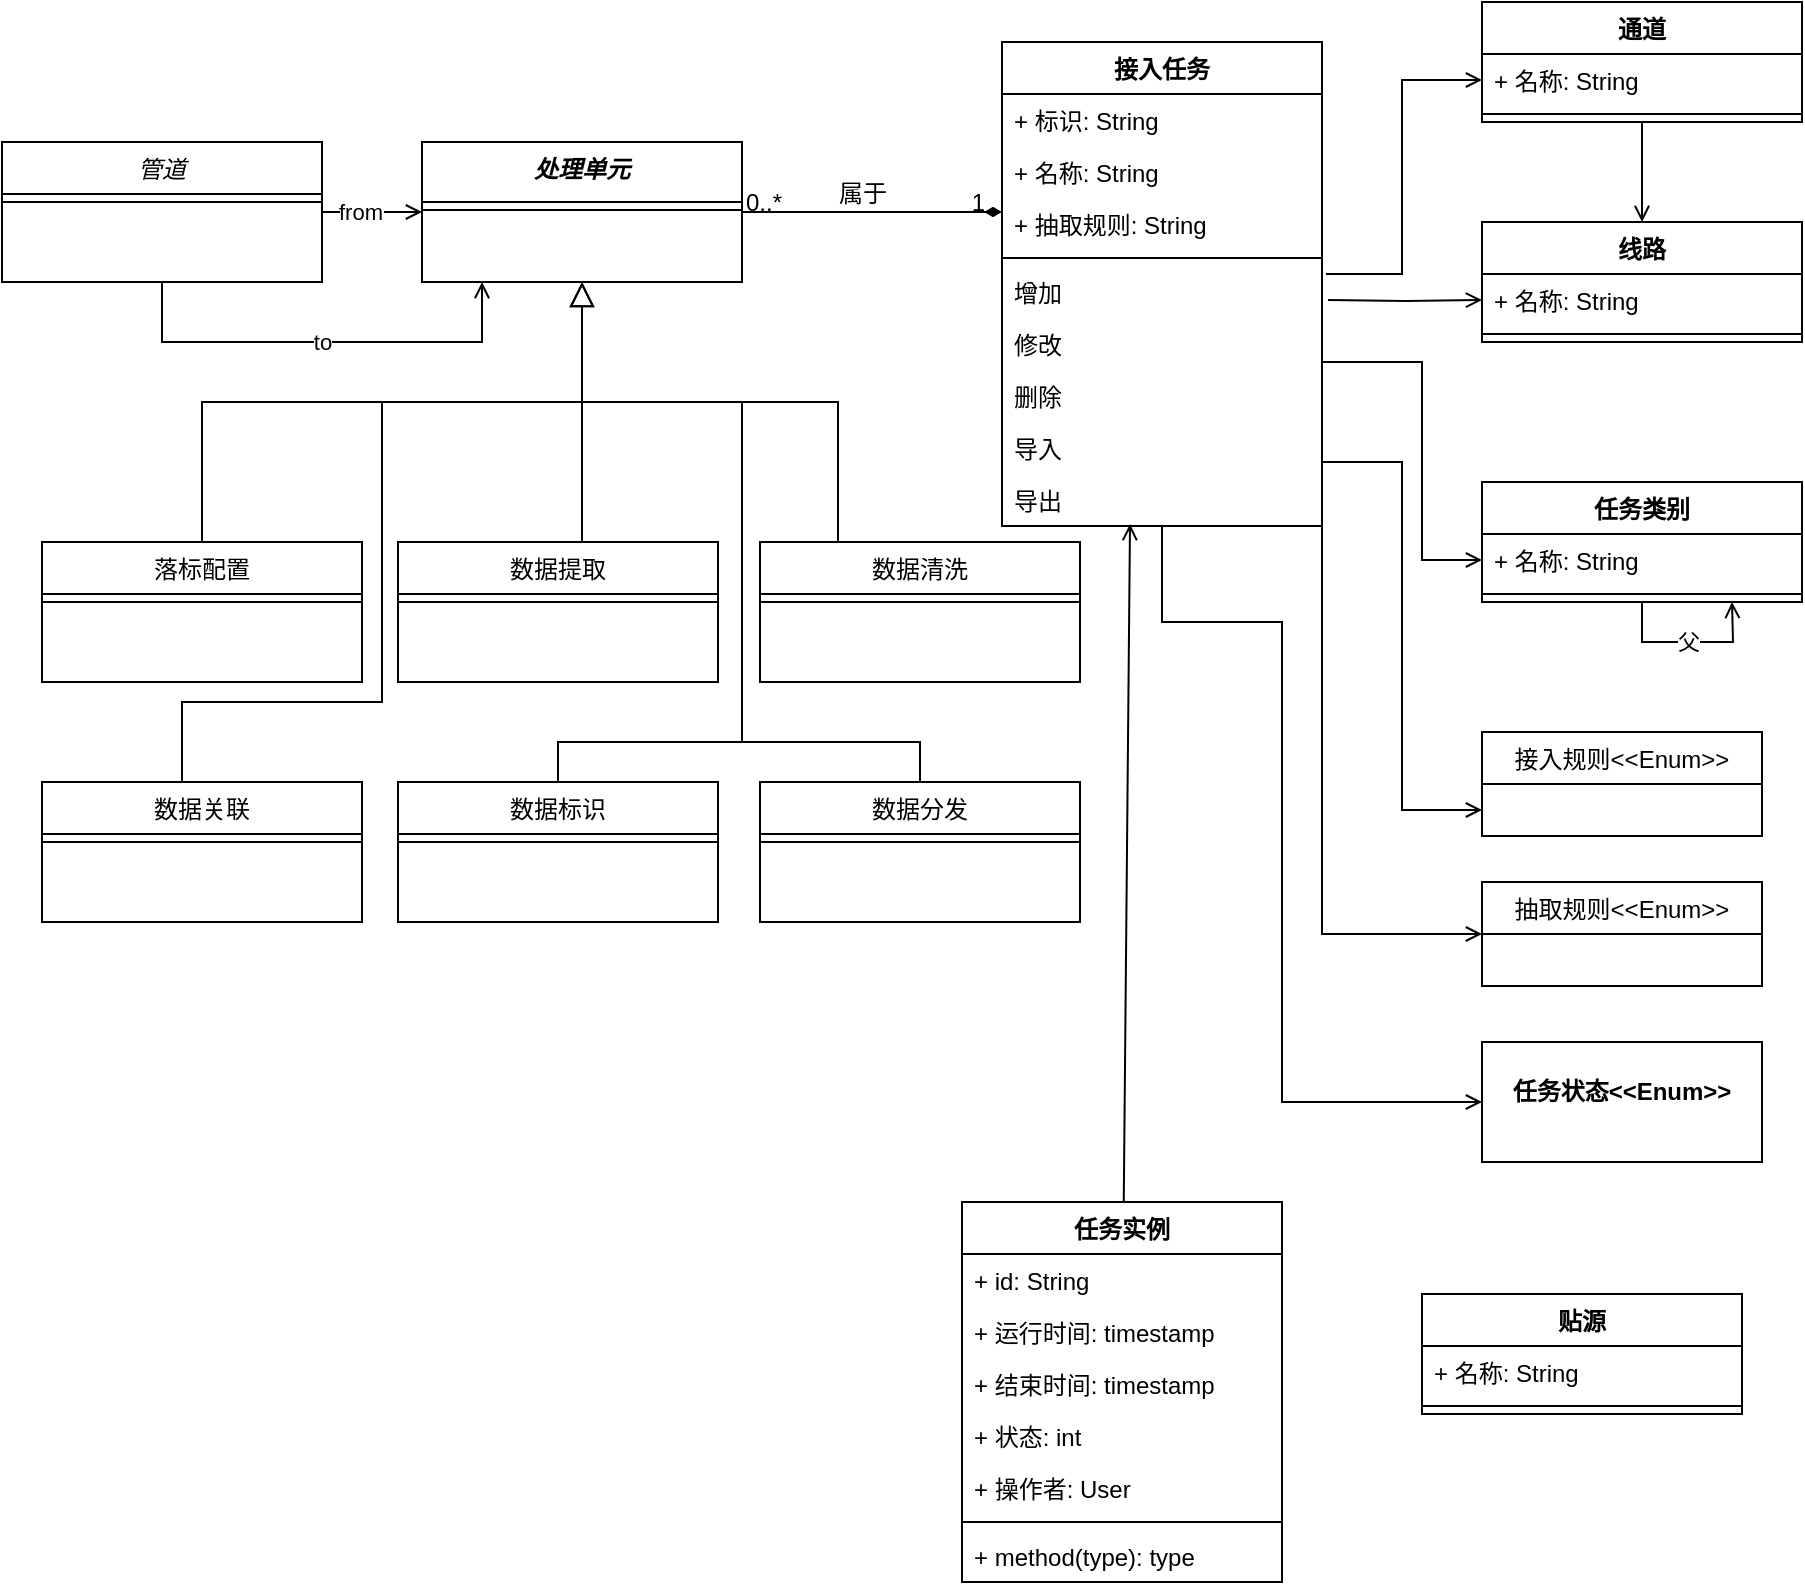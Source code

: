 <mxfile version="14.7.7" type="github" pages="2">
  <diagram id="C5RBs43oDa-KdzZeNtuy" name="领域模型">
    <mxGraphModel dx="946" dy="595" grid="1" gridSize="10" guides="1" tooltips="1" connect="1" arrows="1" fold="1" page="1" pageScale="1" pageWidth="827" pageHeight="1169" math="0" shadow="0">
      <root>
        <mxCell id="WIyWlLk6GJQsqaUBKTNV-0" />
        <mxCell id="WIyWlLk6GJQsqaUBKTNV-1" parent="WIyWlLk6GJQsqaUBKTNV-0" />
        <mxCell id="zkfFHV4jXpPFQw0GAbJ--0" value="处理单元" style="swimlane;fontStyle=3;align=center;verticalAlign=top;childLayout=stackLayout;horizontal=1;startSize=30;horizontalStack=0;resizeParent=1;resizeLast=0;collapsible=1;marginBottom=0;rounded=0;shadow=0;strokeWidth=1;" parent="WIyWlLk6GJQsqaUBKTNV-1" vertex="1">
          <mxGeometry x="220" y="120" width="160" height="70" as="geometry">
            <mxRectangle x="230" y="140" width="160" height="26" as="alternateBounds" />
          </mxGeometry>
        </mxCell>
        <mxCell id="zkfFHV4jXpPFQw0GAbJ--4" value="" style="line;html=1;strokeWidth=1;align=left;verticalAlign=middle;spacingTop=-1;spacingLeft=3;spacingRight=3;rotatable=0;labelPosition=right;points=[];portConstraint=eastwest;" parent="zkfFHV4jXpPFQw0GAbJ--0" vertex="1">
          <mxGeometry y="30" width="160" height="8" as="geometry" />
        </mxCell>
        <object label="落标配置" comment="mapping" id="zkfFHV4jXpPFQw0GAbJ--6">
          <mxCell style="swimlane;fontStyle=0;align=center;verticalAlign=top;childLayout=stackLayout;horizontal=1;startSize=26;horizontalStack=0;resizeParent=1;resizeLast=0;collapsible=1;marginBottom=0;rounded=0;shadow=0;strokeWidth=1;" parent="WIyWlLk6GJQsqaUBKTNV-1" vertex="1">
            <mxGeometry x="30" y="320" width="160" height="70" as="geometry">
              <mxRectangle x="130" y="380" width="160" height="26" as="alternateBounds" />
            </mxGeometry>
          </mxCell>
        </object>
        <mxCell id="zkfFHV4jXpPFQw0GAbJ--9" value="" style="line;html=1;strokeWidth=1;align=left;verticalAlign=middle;spacingTop=-1;spacingLeft=3;spacingRight=3;rotatable=0;labelPosition=right;points=[];portConstraint=eastwest;" parent="zkfFHV4jXpPFQw0GAbJ--6" vertex="1">
          <mxGeometry y="26" width="160" height="8" as="geometry" />
        </mxCell>
        <mxCell id="zkfFHV4jXpPFQw0GAbJ--12" value="" style="endArrow=block;endSize=10;endFill=0;shadow=0;strokeWidth=1;rounded=0;edgeStyle=elbowEdgeStyle;elbow=vertical;" parent="WIyWlLk6GJQsqaUBKTNV-1" source="zkfFHV4jXpPFQw0GAbJ--6" target="zkfFHV4jXpPFQw0GAbJ--0" edge="1">
          <mxGeometry width="160" relative="1" as="geometry">
            <mxPoint x="200" y="203" as="sourcePoint" />
            <mxPoint x="200" y="203" as="targetPoint" />
            <Array as="points">
              <mxPoint x="200" y="250" />
            </Array>
          </mxGeometry>
        </mxCell>
        <object label="数据提取" comment="函数处理" id="zkfFHV4jXpPFQw0GAbJ--13">
          <mxCell style="swimlane;fontStyle=0;align=center;verticalAlign=top;childLayout=stackLayout;horizontal=1;startSize=26;horizontalStack=0;resizeParent=1;resizeLast=0;collapsible=1;marginBottom=0;rounded=0;shadow=0;strokeWidth=1;" parent="WIyWlLk6GJQsqaUBKTNV-1" vertex="1">
            <mxGeometry x="208" y="320" width="160" height="70" as="geometry">
              <mxRectangle x="340" y="380" width="170" height="26" as="alternateBounds" />
            </mxGeometry>
          </mxCell>
        </object>
        <mxCell id="zkfFHV4jXpPFQw0GAbJ--15" value="" style="line;html=1;strokeWidth=1;align=left;verticalAlign=middle;spacingTop=-1;spacingLeft=3;spacingRight=3;rotatable=0;labelPosition=right;points=[];portConstraint=eastwest;" parent="zkfFHV4jXpPFQw0GAbJ--13" vertex="1">
          <mxGeometry y="26" width="160" height="8" as="geometry" />
        </mxCell>
        <mxCell id="zkfFHV4jXpPFQw0GAbJ--16" value="" style="endArrow=block;endSize=10;endFill=0;shadow=0;strokeWidth=1;rounded=0;edgeStyle=elbowEdgeStyle;elbow=vertical;" parent="WIyWlLk6GJQsqaUBKTNV-1" source="zkfFHV4jXpPFQw0GAbJ--13" target="zkfFHV4jXpPFQw0GAbJ--0" edge="1">
          <mxGeometry width="160" relative="1" as="geometry">
            <mxPoint x="210" y="373" as="sourcePoint" />
            <mxPoint x="310" y="271" as="targetPoint" />
            <Array as="points">
              <mxPoint x="300" y="255" />
            </Array>
          </mxGeometry>
        </mxCell>
        <mxCell id="zkfFHV4jXpPFQw0GAbJ--26" value="" style="endArrow=diamondThin;shadow=0;strokeWidth=1;rounded=0;endFill=1;edgeStyle=elbowEdgeStyle;elbow=vertical;" parent="WIyWlLk6GJQsqaUBKTNV-1" source="zkfFHV4jXpPFQw0GAbJ--0" edge="1">
          <mxGeometry x="0.5" y="41" relative="1" as="geometry">
            <mxPoint x="380" y="192" as="sourcePoint" />
            <mxPoint x="510" y="155" as="targetPoint" />
            <mxPoint x="-40" y="32" as="offset" />
          </mxGeometry>
        </mxCell>
        <mxCell id="zkfFHV4jXpPFQw0GAbJ--27" value="0..*" style="resizable=0;align=left;verticalAlign=bottom;labelBackgroundColor=none;fontSize=12;" parent="zkfFHV4jXpPFQw0GAbJ--26" connectable="0" vertex="1">
          <mxGeometry x="-1" relative="1" as="geometry">
            <mxPoint y="4" as="offset" />
          </mxGeometry>
        </mxCell>
        <mxCell id="zkfFHV4jXpPFQw0GAbJ--28" value="1" style="resizable=0;align=right;verticalAlign=bottom;labelBackgroundColor=none;fontSize=12;" parent="zkfFHV4jXpPFQw0GAbJ--26" connectable="0" vertex="1">
          <mxGeometry x="1" relative="1" as="geometry">
            <mxPoint x="-7" y="4" as="offset" />
          </mxGeometry>
        </mxCell>
        <mxCell id="zkfFHV4jXpPFQw0GAbJ--29" value="属于" style="text;html=1;resizable=0;points=[];;align=center;verticalAlign=middle;labelBackgroundColor=none;rounded=0;shadow=0;strokeWidth=1;fontSize=12;" parent="zkfFHV4jXpPFQw0GAbJ--26" vertex="1" connectable="0">
          <mxGeometry x="0.5" y="49" relative="1" as="geometry">
            <mxPoint x="-38" y="40" as="offset" />
          </mxGeometry>
        </mxCell>
        <mxCell id="O3P4APfCm_AlNBByl4Ta-5" style="edgeStyle=orthogonalEdgeStyle;rounded=0;orthogonalLoop=1;jettySize=auto;html=1;endArrow=none;endFill=0;" parent="WIyWlLk6GJQsqaUBKTNV-1" source="O3P4APfCm_AlNBByl4Ta-2" edge="1">
          <mxGeometry relative="1" as="geometry">
            <mxPoint x="300" y="250" as="targetPoint" />
            <Array as="points">
              <mxPoint x="428" y="250" />
            </Array>
          </mxGeometry>
        </mxCell>
        <object label="数据清洗" comment="如何分布式处理，全量处理" id="O3P4APfCm_AlNBByl4Ta-2">
          <mxCell style="swimlane;fontStyle=0;align=center;verticalAlign=top;childLayout=stackLayout;horizontal=1;startSize=26;horizontalStack=0;resizeParent=1;resizeLast=0;collapsible=1;marginBottom=0;rounded=0;shadow=0;strokeWidth=1;" parent="WIyWlLk6GJQsqaUBKTNV-1" vertex="1">
            <mxGeometry x="389" y="320" width="160" height="70" as="geometry">
              <mxRectangle x="340" y="380" width="170" height="26" as="alternateBounds" />
            </mxGeometry>
          </mxCell>
        </object>
        <mxCell id="O3P4APfCm_AlNBByl4Ta-3" value="" style="line;html=1;strokeWidth=1;align=left;verticalAlign=middle;spacingTop=-1;spacingLeft=3;spacingRight=3;rotatable=0;labelPosition=right;points=[];portConstraint=eastwest;" parent="O3P4APfCm_AlNBByl4Ta-2" vertex="1">
          <mxGeometry y="26" width="160" height="8" as="geometry" />
        </mxCell>
        <mxCell id="O3P4APfCm_AlNBByl4Ta-12" style="edgeStyle=orthogonalEdgeStyle;rounded=0;orthogonalLoop=1;jettySize=auto;html=1;exitX=0.5;exitY=0;exitDx=0;exitDy=0;endArrow=none;endFill=0;" parent="WIyWlLk6GJQsqaUBKTNV-1" source="O3P4APfCm_AlNBByl4Ta-6" edge="1">
          <mxGeometry relative="1" as="geometry">
            <mxPoint x="190" y="250" as="targetPoint" />
            <Array as="points">
              <mxPoint x="100" y="400" />
              <mxPoint x="200" y="400" />
              <mxPoint x="200" y="250" />
            </Array>
          </mxGeometry>
        </mxCell>
        <object label="数据关联" comment="join" id="O3P4APfCm_AlNBByl4Ta-6">
          <mxCell style="swimlane;fontStyle=0;align=center;verticalAlign=top;childLayout=stackLayout;horizontal=1;startSize=26;horizontalStack=0;resizeParent=1;resizeLast=0;collapsible=1;marginBottom=0;rounded=0;shadow=0;strokeWidth=1;" parent="WIyWlLk6GJQsqaUBKTNV-1" vertex="1">
            <mxGeometry x="30" y="440" width="160" height="70" as="geometry">
              <mxRectangle x="340" y="380" width="170" height="26" as="alternateBounds" />
            </mxGeometry>
          </mxCell>
        </object>
        <mxCell id="O3P4APfCm_AlNBByl4Ta-7" value="" style="line;html=1;strokeWidth=1;align=left;verticalAlign=middle;spacingTop=-1;spacingLeft=3;spacingRight=3;rotatable=0;labelPosition=right;points=[];portConstraint=eastwest;" parent="O3P4APfCm_AlNBByl4Ta-6" vertex="1">
          <mxGeometry y="26" width="160" height="8" as="geometry" />
        </mxCell>
        <mxCell id="O3P4APfCm_AlNBByl4Ta-13" style="edgeStyle=orthogonalEdgeStyle;rounded=0;orthogonalLoop=1;jettySize=auto;html=1;endArrow=none;endFill=0;" parent="WIyWlLk6GJQsqaUBKTNV-1" source="O3P4APfCm_AlNBByl4Ta-8" edge="1">
          <mxGeometry relative="1" as="geometry">
            <mxPoint x="350" y="250" as="targetPoint" />
            <Array as="points">
              <mxPoint x="288" y="420" />
              <mxPoint x="380" y="420" />
              <mxPoint x="380" y="250" />
            </Array>
          </mxGeometry>
        </mxCell>
        <object label="数据标识" comment="打标签" id="O3P4APfCm_AlNBByl4Ta-8">
          <mxCell style="swimlane;fontStyle=0;align=center;verticalAlign=top;childLayout=stackLayout;horizontal=1;startSize=26;horizontalStack=0;resizeParent=1;resizeLast=0;collapsible=1;marginBottom=0;rounded=0;shadow=0;strokeWidth=1;" parent="WIyWlLk6GJQsqaUBKTNV-1" vertex="1">
            <mxGeometry x="208" y="440" width="160" height="70" as="geometry">
              <mxRectangle x="340" y="380" width="170" height="26" as="alternateBounds" />
            </mxGeometry>
          </mxCell>
        </object>
        <mxCell id="O3P4APfCm_AlNBByl4Ta-9" value="" style="line;html=1;strokeWidth=1;align=left;verticalAlign=middle;spacingTop=-1;spacingLeft=3;spacingRight=3;rotatable=0;labelPosition=right;points=[];portConstraint=eastwest;" parent="O3P4APfCm_AlNBByl4Ta-8" vertex="1">
          <mxGeometry y="26" width="160" height="8" as="geometry" />
        </mxCell>
        <mxCell id="O3P4APfCm_AlNBByl4Ta-14" style="edgeStyle=orthogonalEdgeStyle;rounded=0;orthogonalLoop=1;jettySize=auto;html=1;endArrow=none;endFill=0;" parent="WIyWlLk6GJQsqaUBKTNV-1" source="O3P4APfCm_AlNBByl4Ta-10" edge="1">
          <mxGeometry relative="1" as="geometry">
            <mxPoint x="380" y="250" as="targetPoint" />
            <Array as="points">
              <mxPoint x="469" y="420" />
              <mxPoint x="380" y="420" />
            </Array>
          </mxGeometry>
        </mxCell>
        <object label="数据分发" comment="发布到kafka" id="O3P4APfCm_AlNBByl4Ta-10">
          <mxCell style="swimlane;fontStyle=0;align=center;verticalAlign=top;childLayout=stackLayout;horizontal=1;startSize=26;horizontalStack=0;resizeParent=1;resizeLast=0;collapsible=1;marginBottom=0;rounded=0;shadow=0;strokeWidth=1;" parent="WIyWlLk6GJQsqaUBKTNV-1" vertex="1">
            <mxGeometry x="389" y="440" width="160" height="70" as="geometry">
              <mxRectangle x="340" y="380" width="170" height="26" as="alternateBounds" />
            </mxGeometry>
          </mxCell>
        </object>
        <mxCell id="O3P4APfCm_AlNBByl4Ta-11" value="" style="line;html=1;strokeWidth=1;align=left;verticalAlign=middle;spacingTop=-1;spacingLeft=3;spacingRight=3;rotatable=0;labelPosition=right;points=[];portConstraint=eastwest;" parent="O3P4APfCm_AlNBByl4Ta-10" vertex="1">
          <mxGeometry y="26" width="160" height="8" as="geometry" />
        </mxCell>
        <mxCell id="lHaq5DWIxCPXgGfKbn2W-3" style="edgeStyle=orthogonalEdgeStyle;rounded=0;orthogonalLoop=1;jettySize=auto;html=1;exitX=1;exitY=0.5;exitDx=0;exitDy=0;entryX=0;entryY=0.5;entryDx=0;entryDy=0;endArrow=open;endFill=0;" edge="1" parent="WIyWlLk6GJQsqaUBKTNV-1" source="lHaq5DWIxCPXgGfKbn2W-0" target="zkfFHV4jXpPFQw0GAbJ--0">
          <mxGeometry relative="1" as="geometry" />
        </mxCell>
        <mxCell id="lHaq5DWIxCPXgGfKbn2W-5" value="from" style="edgeLabel;html=1;align=center;verticalAlign=middle;resizable=0;points=[];" vertex="1" connectable="0" parent="lHaq5DWIxCPXgGfKbn2W-3">
          <mxGeometry x="-0.24" relative="1" as="geometry">
            <mxPoint as="offset" />
          </mxGeometry>
        </mxCell>
        <mxCell id="lHaq5DWIxCPXgGfKbn2W-4" value="to" style="edgeStyle=orthogonalEdgeStyle;rounded=0;orthogonalLoop=1;jettySize=auto;html=1;endArrow=open;endFill=0;" edge="1" parent="WIyWlLk6GJQsqaUBKTNV-1" source="lHaq5DWIxCPXgGfKbn2W-0">
          <mxGeometry relative="1" as="geometry">
            <mxPoint x="250" y="190" as="targetPoint" />
            <Array as="points">
              <mxPoint x="90" y="220" />
              <mxPoint x="250" y="220" />
            </Array>
          </mxGeometry>
        </mxCell>
        <mxCell id="lHaq5DWIxCPXgGfKbn2W-0" value="管道" style="swimlane;fontStyle=2;align=center;verticalAlign=top;childLayout=stackLayout;horizontal=1;startSize=26;horizontalStack=0;resizeParent=1;resizeLast=0;collapsible=1;marginBottom=0;rounded=0;shadow=0;strokeWidth=1;" vertex="1" parent="WIyWlLk6GJQsqaUBKTNV-1">
          <mxGeometry x="10" y="120" width="160" height="70" as="geometry">
            <mxRectangle x="230" y="140" width="160" height="26" as="alternateBounds" />
          </mxGeometry>
        </mxCell>
        <mxCell id="lHaq5DWIxCPXgGfKbn2W-1" value="" style="line;html=1;strokeWidth=1;align=left;verticalAlign=middle;spacingTop=-1;spacingLeft=3;spacingRight=3;rotatable=0;labelPosition=right;points=[];portConstraint=eastwest;" vertex="1" parent="lHaq5DWIxCPXgGfKbn2W-0">
          <mxGeometry y="26" width="160" height="8" as="geometry" />
        </mxCell>
        <mxCell id="lHaq5DWIxCPXgGfKbn2W-33" style="edgeStyle=orthogonalEdgeStyle;rounded=0;orthogonalLoop=1;jettySize=auto;html=1;entryX=0;entryY=0.5;entryDx=0;entryDy=0;endArrow=open;endFill=0;" edge="1" parent="WIyWlLk6GJQsqaUBKTNV-1" source="lHaq5DWIxCPXgGfKbn2W-7" target="lHaq5DWIxCPXgGfKbn2W-28">
          <mxGeometry relative="1" as="geometry">
            <Array as="points">
              <mxPoint x="720" y="230" />
              <mxPoint x="720" y="329" />
            </Array>
          </mxGeometry>
        </mxCell>
        <mxCell id="lHaq5DWIxCPXgGfKbn2W-38" style="edgeStyle=orthogonalEdgeStyle;rounded=0;orthogonalLoop=1;jettySize=auto;html=1;entryX=0;entryY=0.75;entryDx=0;entryDy=0;endArrow=open;endFill=0;" edge="1" parent="WIyWlLk6GJQsqaUBKTNV-1" source="lHaq5DWIxCPXgGfKbn2W-7" target="lHaq5DWIxCPXgGfKbn2W-34">
          <mxGeometry relative="1" as="geometry">
            <Array as="points">
              <mxPoint x="710" y="280" />
              <mxPoint x="710" y="454" />
            </Array>
          </mxGeometry>
        </mxCell>
        <mxCell id="lHaq5DWIxCPXgGfKbn2W-43" style="edgeStyle=orthogonalEdgeStyle;rounded=0;orthogonalLoop=1;jettySize=auto;html=1;entryX=0;entryY=0.5;entryDx=0;entryDy=0;endArrow=open;endFill=0;" edge="1" parent="WIyWlLk6GJQsqaUBKTNV-1" source="lHaq5DWIxCPXgGfKbn2W-7" target="lHaq5DWIxCPXgGfKbn2W-39">
          <mxGeometry relative="1" as="geometry">
            <Array as="points">
              <mxPoint x="590" y="310" />
              <mxPoint x="670" y="310" />
              <mxPoint x="670" y="516" />
            </Array>
          </mxGeometry>
        </mxCell>
        <mxCell id="lHaq5DWIxCPXgGfKbn2W-45" style="edgeStyle=orthogonalEdgeStyle;rounded=0;orthogonalLoop=1;jettySize=auto;html=1;entryX=0;entryY=0.5;entryDx=0;entryDy=0;endArrow=open;endFill=0;" edge="1" parent="WIyWlLk6GJQsqaUBKTNV-1" source="lHaq5DWIxCPXgGfKbn2W-7" target="lHaq5DWIxCPXgGfKbn2W-44">
          <mxGeometry relative="1" as="geometry">
            <Array as="points">
              <mxPoint x="590" y="360" />
              <mxPoint x="650" y="360" />
              <mxPoint x="650" y="600" />
            </Array>
          </mxGeometry>
        </mxCell>
        <mxCell id="lHaq5DWIxCPXgGfKbn2W-7" value="接入任务" style="swimlane;fontStyle=1;align=center;verticalAlign=top;childLayout=stackLayout;horizontal=1;startSize=26;horizontalStack=0;resizeParent=1;resizeParentMax=0;resizeLast=0;collapsible=1;marginBottom=0;" vertex="1" parent="WIyWlLk6GJQsqaUBKTNV-1">
          <mxGeometry x="510" y="70" width="160" height="242" as="geometry" />
        </mxCell>
        <mxCell id="lHaq5DWIxCPXgGfKbn2W-20" value="+ 标识: String" style="text;strokeColor=none;fillColor=none;align=left;verticalAlign=top;spacingLeft=4;spacingRight=4;overflow=hidden;rotatable=0;points=[[0,0.5],[1,0.5]];portConstraint=eastwest;" vertex="1" parent="lHaq5DWIxCPXgGfKbn2W-7">
          <mxGeometry y="26" width="160" height="26" as="geometry" />
        </mxCell>
        <mxCell id="lHaq5DWIxCPXgGfKbn2W-32" value="+ 名称: String" style="text;strokeColor=none;fillColor=none;align=left;verticalAlign=top;spacingLeft=4;spacingRight=4;overflow=hidden;rotatable=0;points=[[0,0.5],[1,0.5]];portConstraint=eastwest;" vertex="1" parent="lHaq5DWIxCPXgGfKbn2W-7">
          <mxGeometry y="52" width="160" height="26" as="geometry" />
        </mxCell>
        <mxCell id="lHaq5DWIxCPXgGfKbn2W-55" value="+ 抽取规则: String" style="text;strokeColor=none;fillColor=none;align=left;verticalAlign=top;spacingLeft=4;spacingRight=4;overflow=hidden;rotatable=0;points=[[0,0.5],[1,0.5]];portConstraint=eastwest;" vertex="1" parent="lHaq5DWIxCPXgGfKbn2W-7">
          <mxGeometry y="78" width="160" height="26" as="geometry" />
        </mxCell>
        <mxCell id="lHaq5DWIxCPXgGfKbn2W-9" value="" style="line;strokeWidth=1;fillColor=none;align=left;verticalAlign=middle;spacingTop=-1;spacingLeft=3;spacingRight=3;rotatable=0;labelPosition=right;points=[];portConstraint=eastwest;" vertex="1" parent="lHaq5DWIxCPXgGfKbn2W-7">
          <mxGeometry y="104" width="160" height="8" as="geometry" />
        </mxCell>
        <mxCell id="lHaq5DWIxCPXgGfKbn2W-10" value="增加" style="text;strokeColor=none;fillColor=none;align=left;verticalAlign=top;spacingLeft=4;spacingRight=4;overflow=hidden;rotatable=0;points=[[0,0.5],[1,0.5]];portConstraint=eastwest;" vertex="1" parent="lHaq5DWIxCPXgGfKbn2W-7">
          <mxGeometry y="112" width="160" height="26" as="geometry" />
        </mxCell>
        <mxCell id="lHaq5DWIxCPXgGfKbn2W-11" value="修改" style="text;strokeColor=none;fillColor=none;align=left;verticalAlign=top;spacingLeft=4;spacingRight=4;overflow=hidden;rotatable=0;points=[[0,0.5],[1,0.5]];portConstraint=eastwest;" vertex="1" parent="lHaq5DWIxCPXgGfKbn2W-7">
          <mxGeometry y="138" width="160" height="26" as="geometry" />
        </mxCell>
        <mxCell id="lHaq5DWIxCPXgGfKbn2W-12" value="删除" style="text;strokeColor=none;fillColor=none;align=left;verticalAlign=top;spacingLeft=4;spacingRight=4;overflow=hidden;rotatable=0;points=[[0,0.5],[1,0.5]];portConstraint=eastwest;" vertex="1" parent="lHaq5DWIxCPXgGfKbn2W-7">
          <mxGeometry y="164" width="160" height="26" as="geometry" />
        </mxCell>
        <mxCell id="lHaq5DWIxCPXgGfKbn2W-13" value="导入" style="text;strokeColor=none;fillColor=none;align=left;verticalAlign=top;spacingLeft=4;spacingRight=4;overflow=hidden;rotatable=0;points=[[0,0.5],[1,0.5]];portConstraint=eastwest;" vertex="1" parent="lHaq5DWIxCPXgGfKbn2W-7">
          <mxGeometry y="190" width="160" height="26" as="geometry" />
        </mxCell>
        <mxCell id="lHaq5DWIxCPXgGfKbn2W-14" value="导出" style="text;strokeColor=none;fillColor=none;align=left;verticalAlign=top;spacingLeft=4;spacingRight=4;overflow=hidden;rotatable=0;points=[[0,0.5],[1,0.5]];portConstraint=eastwest;" vertex="1" parent="lHaq5DWIxCPXgGfKbn2W-7">
          <mxGeometry y="216" width="160" height="26" as="geometry" />
        </mxCell>
        <mxCell id="lHaq5DWIxCPXgGfKbn2W-64" style="edgeStyle=none;rounded=0;orthogonalLoop=1;jettySize=auto;html=1;endArrow=open;endFill=0;" edge="1" parent="WIyWlLk6GJQsqaUBKTNV-1" source="lHaq5DWIxCPXgGfKbn2W-15" target="lHaq5DWIxCPXgGfKbn2W-21">
          <mxGeometry relative="1" as="geometry" />
        </mxCell>
        <mxCell id="lHaq5DWIxCPXgGfKbn2W-15" value="通道" style="swimlane;fontStyle=1;align=center;verticalAlign=top;childLayout=stackLayout;horizontal=1;startSize=26;horizontalStack=0;resizeParent=1;resizeParentMax=0;resizeLast=0;collapsible=1;marginBottom=0;" vertex="1" parent="WIyWlLk6GJQsqaUBKTNV-1">
          <mxGeometry x="750" y="50" width="160" height="60" as="geometry" />
        </mxCell>
        <mxCell id="lHaq5DWIxCPXgGfKbn2W-16" value="+ 名称: String" style="text;strokeColor=none;fillColor=none;align=left;verticalAlign=top;spacingLeft=4;spacingRight=4;overflow=hidden;rotatable=0;points=[[0,0.5],[1,0.5]];portConstraint=eastwest;" vertex="1" parent="lHaq5DWIxCPXgGfKbn2W-15">
          <mxGeometry y="26" width="160" height="26" as="geometry" />
        </mxCell>
        <mxCell id="lHaq5DWIxCPXgGfKbn2W-17" value="" style="line;strokeWidth=1;fillColor=none;align=left;verticalAlign=middle;spacingTop=-1;spacingLeft=3;spacingRight=3;rotatable=0;labelPosition=right;points=[];portConstraint=eastwest;" vertex="1" parent="lHaq5DWIxCPXgGfKbn2W-15">
          <mxGeometry y="52" width="160" height="8" as="geometry" />
        </mxCell>
        <mxCell id="lHaq5DWIxCPXgGfKbn2W-21" value="线路" style="swimlane;fontStyle=1;align=center;verticalAlign=top;childLayout=stackLayout;horizontal=1;startSize=26;horizontalStack=0;resizeParent=1;resizeParentMax=0;resizeLast=0;collapsible=1;marginBottom=0;" vertex="1" parent="WIyWlLk6GJQsqaUBKTNV-1">
          <mxGeometry x="750" y="160" width="160" height="60" as="geometry" />
        </mxCell>
        <mxCell id="lHaq5DWIxCPXgGfKbn2W-22" value="+ 名称: String" style="text;strokeColor=none;fillColor=none;align=left;verticalAlign=top;spacingLeft=4;spacingRight=4;overflow=hidden;rotatable=0;points=[[0,0.5],[1,0.5]];portConstraint=eastwest;" vertex="1" parent="lHaq5DWIxCPXgGfKbn2W-21">
          <mxGeometry y="26" width="160" height="26" as="geometry" />
        </mxCell>
        <mxCell id="lHaq5DWIxCPXgGfKbn2W-23" value="" style="line;strokeWidth=1;fillColor=none;align=left;verticalAlign=middle;spacingTop=-1;spacingLeft=3;spacingRight=3;rotatable=0;labelPosition=right;points=[];portConstraint=eastwest;" vertex="1" parent="lHaq5DWIxCPXgGfKbn2W-21">
          <mxGeometry y="52" width="160" height="8" as="geometry" />
        </mxCell>
        <mxCell id="lHaq5DWIxCPXgGfKbn2W-25" style="edgeStyle=orthogonalEdgeStyle;rounded=0;orthogonalLoop=1;jettySize=auto;html=1;entryX=0;entryY=0.5;entryDx=0;entryDy=0;endArrow=open;endFill=0;" edge="1" parent="WIyWlLk6GJQsqaUBKTNV-1" target="lHaq5DWIxCPXgGfKbn2W-16">
          <mxGeometry relative="1" as="geometry">
            <mxPoint x="672" y="186" as="sourcePoint" />
            <Array as="points">
              <mxPoint x="710" y="186" />
              <mxPoint x="710" y="89" />
            </Array>
          </mxGeometry>
        </mxCell>
        <mxCell id="lHaq5DWIxCPXgGfKbn2W-26" style="edgeStyle=orthogonalEdgeStyle;rounded=0;orthogonalLoop=1;jettySize=auto;html=1;entryX=0;entryY=0.5;entryDx=0;entryDy=0;endArrow=open;endFill=0;" edge="1" parent="WIyWlLk6GJQsqaUBKTNV-1" target="lHaq5DWIxCPXgGfKbn2W-22">
          <mxGeometry relative="1" as="geometry">
            <mxPoint x="673" y="199" as="sourcePoint" />
          </mxGeometry>
        </mxCell>
        <mxCell id="lHaq5DWIxCPXgGfKbn2W-27" value="任务类别" style="swimlane;fontStyle=1;align=center;verticalAlign=top;childLayout=stackLayout;horizontal=1;startSize=26;horizontalStack=0;resizeParent=1;resizeParentMax=0;resizeLast=0;collapsible=1;marginBottom=0;" vertex="1" parent="WIyWlLk6GJQsqaUBKTNV-1">
          <mxGeometry x="750" y="290" width="160" height="60" as="geometry">
            <mxRectangle x="750" y="290" width="80" height="26" as="alternateBounds" />
          </mxGeometry>
        </mxCell>
        <mxCell id="lHaq5DWIxCPXgGfKbn2W-28" value="+ 名称: String" style="text;strokeColor=none;fillColor=none;align=left;verticalAlign=top;spacingLeft=4;spacingRight=4;overflow=hidden;rotatable=0;points=[[0,0.5],[1,0.5]];portConstraint=eastwest;" vertex="1" parent="lHaq5DWIxCPXgGfKbn2W-27">
          <mxGeometry y="26" width="160" height="26" as="geometry" />
        </mxCell>
        <mxCell id="lHaq5DWIxCPXgGfKbn2W-29" value="" style="line;strokeWidth=1;fillColor=none;align=left;verticalAlign=middle;spacingTop=-1;spacingLeft=3;spacingRight=3;rotatable=0;labelPosition=right;points=[];portConstraint=eastwest;" vertex="1" parent="lHaq5DWIxCPXgGfKbn2W-27">
          <mxGeometry y="52" width="160" height="8" as="geometry" />
        </mxCell>
        <mxCell id="SJDNpRXeNOimPlGExHrk-0" value="父" style="edgeStyle=orthogonalEdgeStyle;rounded=0;orthogonalLoop=1;jettySize=auto;html=1;endArrow=open;endFill=0;" edge="1" parent="lHaq5DWIxCPXgGfKbn2W-27" source="lHaq5DWIxCPXgGfKbn2W-27">
          <mxGeometry relative="1" as="geometry">
            <mxPoint x="125" y="60" as="targetPoint" />
          </mxGeometry>
        </mxCell>
        <object label="接入规则&lt;&lt;Enum&gt;&gt;" comment="实时；定时；手动" id="lHaq5DWIxCPXgGfKbn2W-34">
          <mxCell style="swimlane;fontStyle=0;childLayout=stackLayout;horizontal=1;startSize=26;fillColor=none;horizontalStack=0;resizeParent=1;resizeParentMax=0;resizeLast=0;collapsible=1;marginBottom=0;" vertex="1" parent="WIyWlLk6GJQsqaUBKTNV-1">
            <mxGeometry x="750" y="415" width="140" height="52" as="geometry" />
          </mxCell>
        </object>
        <object label="抽取规则&lt;&lt;Enum&gt;&gt;" comment="全量；增量" id="lHaq5DWIxCPXgGfKbn2W-39">
          <mxCell style="swimlane;fontStyle=0;childLayout=stackLayout;horizontal=1;startSize=26;fillColor=none;horizontalStack=0;resizeParent=1;resizeParentMax=0;resizeLast=0;collapsible=1;marginBottom=0;" vertex="1" parent="WIyWlLk6GJQsqaUBKTNV-1">
            <mxGeometry x="750" y="490" width="140" height="52" as="geometry" />
          </mxCell>
        </object>
        <object label="&lt;p style=&quot;margin: 0px ; margin-top: 4px ; text-align: center&quot;&gt;&lt;br&gt;&lt;b&gt;任务状态&amp;lt;&amp;lt;Enum&amp;gt;&amp;gt;&lt;/b&gt;&lt;/p&gt;" comment="待审批；已发布；停用" id="lHaq5DWIxCPXgGfKbn2W-44">
          <mxCell style="verticalAlign=top;align=left;overflow=fill;fontSize=12;fontFamily=Helvetica;html=1;" vertex="1" parent="WIyWlLk6GJQsqaUBKTNV-1">
            <mxGeometry x="750" y="570" width="140" height="60" as="geometry" />
          </mxCell>
        </object>
        <mxCell id="lHaq5DWIxCPXgGfKbn2W-52" style="rounded=0;orthogonalLoop=1;jettySize=auto;html=1;endArrow=open;endFill=0;entryX=0.4;entryY=0.962;entryDx=0;entryDy=0;entryPerimeter=0;" edge="1" parent="WIyWlLk6GJQsqaUBKTNV-1" source="lHaq5DWIxCPXgGfKbn2W-46" target="lHaq5DWIxCPXgGfKbn2W-14">
          <mxGeometry relative="1" as="geometry" />
        </mxCell>
        <mxCell id="lHaq5DWIxCPXgGfKbn2W-46" value="任务实例" style="swimlane;fontStyle=1;align=center;verticalAlign=top;childLayout=stackLayout;horizontal=1;startSize=26;horizontalStack=0;resizeParent=1;resizeParentMax=0;resizeLast=0;collapsible=1;marginBottom=0;" vertex="1" parent="WIyWlLk6GJQsqaUBKTNV-1">
          <mxGeometry x="490" y="650" width="160" height="190" as="geometry" />
        </mxCell>
        <mxCell id="lHaq5DWIxCPXgGfKbn2W-47" value="+ id: String" style="text;strokeColor=none;fillColor=none;align=left;verticalAlign=top;spacingLeft=4;spacingRight=4;overflow=hidden;rotatable=0;points=[[0,0.5],[1,0.5]];portConstraint=eastwest;" vertex="1" parent="lHaq5DWIxCPXgGfKbn2W-46">
          <mxGeometry y="26" width="160" height="26" as="geometry" />
        </mxCell>
        <mxCell id="lHaq5DWIxCPXgGfKbn2W-50" value="+ 运行时间: timestamp" style="text;strokeColor=none;fillColor=none;align=left;verticalAlign=top;spacingLeft=4;spacingRight=4;overflow=hidden;rotatable=0;points=[[0,0.5],[1,0.5]];portConstraint=eastwest;" vertex="1" parent="lHaq5DWIxCPXgGfKbn2W-46">
          <mxGeometry y="52" width="160" height="26" as="geometry" />
        </mxCell>
        <mxCell id="lHaq5DWIxCPXgGfKbn2W-51" value="+ 结束时间: timestamp" style="text;strokeColor=none;fillColor=none;align=left;verticalAlign=top;spacingLeft=4;spacingRight=4;overflow=hidden;rotatable=0;points=[[0,0.5],[1,0.5]];portConstraint=eastwest;" vertex="1" parent="lHaq5DWIxCPXgGfKbn2W-46">
          <mxGeometry y="78" width="160" height="26" as="geometry" />
        </mxCell>
        <mxCell id="lHaq5DWIxCPXgGfKbn2W-53" value="+ 状态: int" style="text;strokeColor=none;fillColor=none;align=left;verticalAlign=top;spacingLeft=4;spacingRight=4;overflow=hidden;rotatable=0;points=[[0,0.5],[1,0.5]];portConstraint=eastwest;" vertex="1" parent="lHaq5DWIxCPXgGfKbn2W-46">
          <mxGeometry y="104" width="160" height="26" as="geometry" />
        </mxCell>
        <mxCell id="lHaq5DWIxCPXgGfKbn2W-54" value="+ 操作者: User" style="text;strokeColor=none;fillColor=none;align=left;verticalAlign=top;spacingLeft=4;spacingRight=4;overflow=hidden;rotatable=0;points=[[0,0.5],[1,0.5]];portConstraint=eastwest;" vertex="1" parent="lHaq5DWIxCPXgGfKbn2W-46">
          <mxGeometry y="130" width="160" height="26" as="geometry" />
        </mxCell>
        <mxCell id="lHaq5DWIxCPXgGfKbn2W-48" value="" style="line;strokeWidth=1;fillColor=none;align=left;verticalAlign=middle;spacingTop=-1;spacingLeft=3;spacingRight=3;rotatable=0;labelPosition=right;points=[];portConstraint=eastwest;" vertex="1" parent="lHaq5DWIxCPXgGfKbn2W-46">
          <mxGeometry y="156" width="160" height="8" as="geometry" />
        </mxCell>
        <mxCell id="lHaq5DWIxCPXgGfKbn2W-49" value="+ method(type): type" style="text;strokeColor=none;fillColor=none;align=left;verticalAlign=top;spacingLeft=4;spacingRight=4;overflow=hidden;rotatable=0;points=[[0,0.5],[1,0.5]];portConstraint=eastwest;" vertex="1" parent="lHaq5DWIxCPXgGfKbn2W-46">
          <mxGeometry y="164" width="160" height="26" as="geometry" />
        </mxCell>
        <mxCell id="lHaq5DWIxCPXgGfKbn2W-60" value="贴源" style="swimlane;fontStyle=1;align=center;verticalAlign=top;childLayout=stackLayout;horizontal=1;startSize=26;horizontalStack=0;resizeParent=1;resizeParentMax=0;resizeLast=0;collapsible=1;marginBottom=0;" vertex="1" parent="WIyWlLk6GJQsqaUBKTNV-1">
          <mxGeometry x="720" y="696" width="160" height="60" as="geometry" />
        </mxCell>
        <mxCell id="lHaq5DWIxCPXgGfKbn2W-61" value="+ 名称: String" style="text;strokeColor=none;fillColor=none;align=left;verticalAlign=top;spacingLeft=4;spacingRight=4;overflow=hidden;rotatable=0;points=[[0,0.5],[1,0.5]];portConstraint=eastwest;" vertex="1" parent="lHaq5DWIxCPXgGfKbn2W-60">
          <mxGeometry y="26" width="160" height="26" as="geometry" />
        </mxCell>
        <mxCell id="lHaq5DWIxCPXgGfKbn2W-62" value="" style="line;strokeWidth=1;fillColor=none;align=left;verticalAlign=middle;spacingTop=-1;spacingLeft=3;spacingRight=3;rotatable=0;labelPosition=right;points=[];portConstraint=eastwest;" vertex="1" parent="lHaq5DWIxCPXgGfKbn2W-60">
          <mxGeometry y="52" width="160" height="8" as="geometry" />
        </mxCell>
      </root>
    </mxGraphModel>
  </diagram>
  <diagram id="8wcacnN0ik2hlF94O3LG" name="用例图">
    <mxGraphModel dx="946" dy="595" grid="1" gridSize="10" guides="1" tooltips="1" connect="1" arrows="1" fold="1" page="1" pageScale="1" pageWidth="850" pageHeight="1100" math="0" shadow="0">
      <root>
        <mxCell id="jv0CMciiGHtryct5G3q1-0" />
        <mxCell id="jv0CMciiGHtryct5G3q1-1" parent="jv0CMciiGHtryct5G3q1-0" />
        <mxCell id="ugkIM4LZQm5FIUCHGINb-2" style="rounded=0;orthogonalLoop=1;jettySize=auto;html=1;entryX=0;entryY=0.5;entryDx=0;entryDy=0;endArrow=open;endFill=0;" edge="1" parent="jv0CMciiGHtryct5G3q1-1" source="ugkIM4LZQm5FIUCHGINb-0" target="ugkIM4LZQm5FIUCHGINb-1">
          <mxGeometry relative="1" as="geometry" />
        </mxCell>
        <mxCell id="ugkIM4LZQm5FIUCHGINb-5" style="edgeStyle=none;rounded=0;orthogonalLoop=1;jettySize=auto;html=1;entryX=0;entryY=0.5;entryDx=0;entryDy=0;endArrow=open;endFill=0;" edge="1" parent="jv0CMciiGHtryct5G3q1-1" source="ugkIM4LZQm5FIUCHGINb-0" target="ugkIM4LZQm5FIUCHGINb-3">
          <mxGeometry relative="1" as="geometry" />
        </mxCell>
        <mxCell id="ugkIM4LZQm5FIUCHGINb-6" style="edgeStyle=none;rounded=0;orthogonalLoop=1;jettySize=auto;html=1;endArrow=open;endFill=0;" edge="1" parent="jv0CMciiGHtryct5G3q1-1" source="ugkIM4LZQm5FIUCHGINb-0" target="ugkIM4LZQm5FIUCHGINb-4">
          <mxGeometry relative="1" as="geometry" />
        </mxCell>
        <mxCell id="ugkIM4LZQm5FIUCHGINb-9" style="edgeStyle=none;rounded=0;orthogonalLoop=1;jettySize=auto;html=1;endArrow=open;endFill=0;" edge="1" parent="jv0CMciiGHtryct5G3q1-1" source="ugkIM4LZQm5FIUCHGINb-0" target="ugkIM4LZQm5FIUCHGINb-7">
          <mxGeometry relative="1" as="geometry" />
        </mxCell>
        <mxCell id="ugkIM4LZQm5FIUCHGINb-10" style="edgeStyle=none;rounded=0;orthogonalLoop=1;jettySize=auto;html=1;entryX=0;entryY=0.5;entryDx=0;entryDy=0;endArrow=open;endFill=0;" edge="1" parent="jv0CMciiGHtryct5G3q1-1" source="ugkIM4LZQm5FIUCHGINb-0" target="ugkIM4LZQm5FIUCHGINb-8">
          <mxGeometry relative="1" as="geometry" />
        </mxCell>
        <mxCell id="ugkIM4LZQm5FIUCHGINb-0" value="用户" style="shape=umlActor;verticalLabelPosition=bottom;verticalAlign=top;html=1;" vertex="1" parent="jv0CMciiGHtryct5G3q1-1">
          <mxGeometry x="30" y="280" width="30" height="60" as="geometry" />
        </mxCell>
        <mxCell id="ugkIM4LZQm5FIUCHGINb-1" value="增加任务" style="ellipse;whiteSpace=wrap;html=1;" vertex="1" parent="jv0CMciiGHtryct5G3q1-1">
          <mxGeometry x="220" y="70" width="140" height="70" as="geometry" />
        </mxCell>
        <mxCell id="ugkIM4LZQm5FIUCHGINb-3" value="修改任务" style="ellipse;whiteSpace=wrap;html=1;" vertex="1" parent="jv0CMciiGHtryct5G3q1-1">
          <mxGeometry x="220" y="170" width="140" height="70" as="geometry" />
        </mxCell>
        <mxCell id="ugkIM4LZQm5FIUCHGINb-4" value="删除任务" style="ellipse;whiteSpace=wrap;html=1;" vertex="1" parent="jv0CMciiGHtryct5G3q1-1">
          <mxGeometry x="220" y="270" width="140" height="70" as="geometry" />
        </mxCell>
        <mxCell id="ugkIM4LZQm5FIUCHGINb-7" value="导出任务" style="ellipse;whiteSpace=wrap;html=1;" vertex="1" parent="jv0CMciiGHtryct5G3q1-1">
          <mxGeometry x="220" y="360" width="140" height="70" as="geometry" />
        </mxCell>
        <mxCell id="ugkIM4LZQm5FIUCHGINb-8" value="导入任务" style="ellipse;whiteSpace=wrap;html=1;" vertex="1" parent="jv0CMciiGHtryct5G3q1-1">
          <mxGeometry x="220" y="460" width="140" height="70" as="geometry" />
        </mxCell>
        <mxCell id="ugkIM4LZQm5FIUCHGINb-11" value="审核任务" style="ellipse;whiteSpace=wrap;html=1;" vertex="1" parent="jv0CMciiGHtryct5G3q1-1">
          <mxGeometry x="425" y="280" width="140" height="70" as="geometry" />
        </mxCell>
        <mxCell id="ugkIM4LZQm5FIUCHGINb-13" style="edgeStyle=none;rounded=0;orthogonalLoop=1;jettySize=auto;html=1;endArrow=open;endFill=0;" edge="1" parent="jv0CMciiGHtryct5G3q1-1" source="ugkIM4LZQm5FIUCHGINb-12" target="ugkIM4LZQm5FIUCHGINb-11">
          <mxGeometry relative="1" as="geometry" />
        </mxCell>
        <mxCell id="ugkIM4LZQm5FIUCHGINb-12" value="管理员" style="shape=umlActor;verticalLabelPosition=bottom;verticalAlign=top;html=1;" vertex="1" parent="jv0CMciiGHtryct5G3q1-1">
          <mxGeometry x="700" y="285" width="30" height="60" as="geometry" />
        </mxCell>
      </root>
    </mxGraphModel>
  </diagram>
</mxfile>

